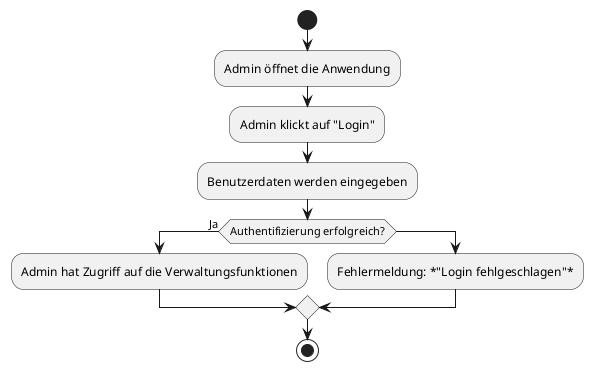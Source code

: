 @startuml
start
:Admin öffnet die Anwendung;
:Admin klickt auf "Login";
:Benutzerdaten werden eingegeben;

if (Authentifizierung erfolgreich?) then (Ja)
  :Admin hat Zugriff auf die Verwaltungsfunktionen;
else
  :Fehlermeldung: *"Login fehlgeschlagen"*;
endif
stop
@enduml